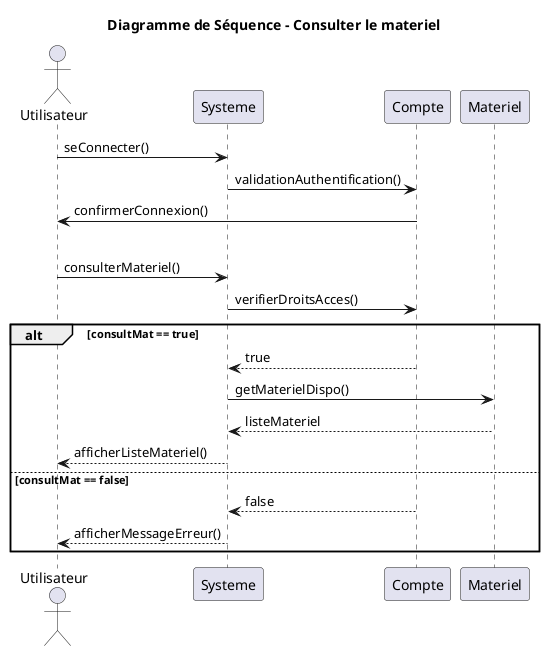 @startuml
title Diagramme de Séquence - Consulter le materiel
actor Utilisateur
participant Systeme
participant Compte
participant Materiel



'Connexion à un compte'
Utilisateur -> Systeme: seConnecter()
Systeme -> Compte: validationAuthentification()
Compte -> Utilisateur: confirmerConnexion()

'Séparation'
|||

'Utilisateur consulte le matériel'
Utilisateur -> Systeme : consulterMateriel()
Systeme -> Compte : verifierDroitsAcces()
alt consultMat == true
    Compte --> Systeme : true
    Systeme -> Materiel : getMaterielDispo()
    Materiel --> Systeme : listeMateriel
    Systeme --> Utilisateur : afficherListeMateriel()
else consultMat == false
    Compte --> Systeme : false
    Systeme --> Utilisateur : afficherMessageErreur()
end

@enduml